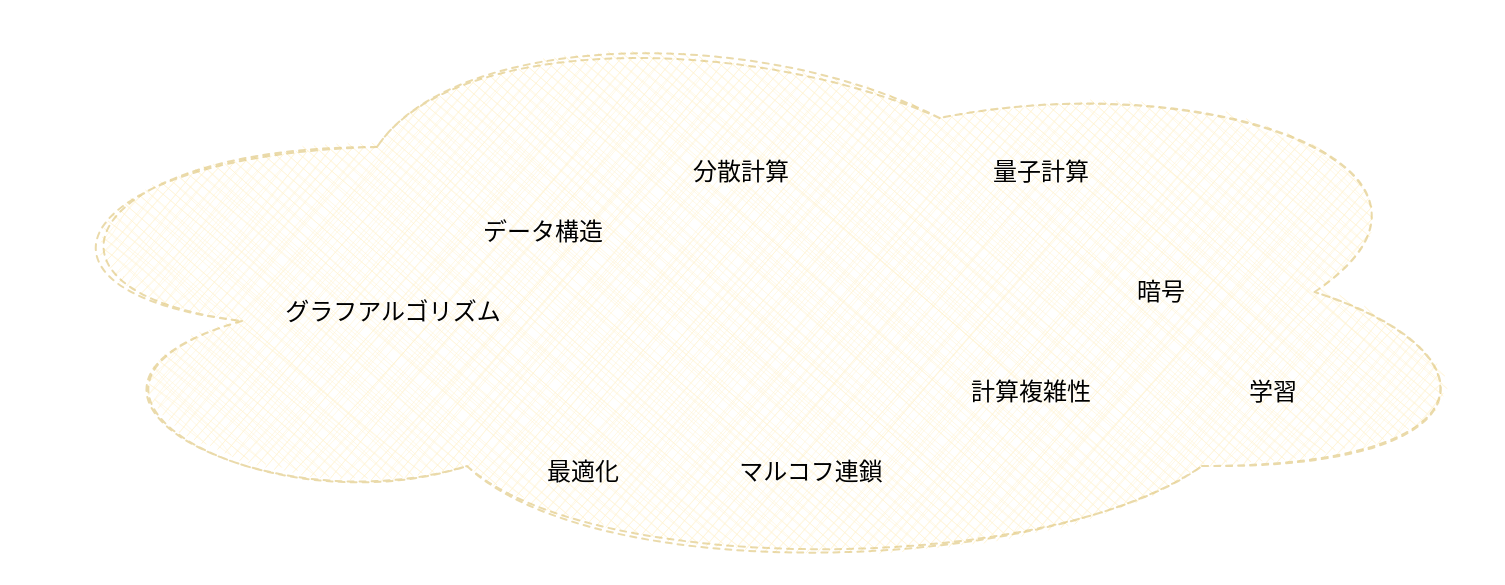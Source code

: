<mxfile>
    <diagram id="VulOfIu64BJfvJWir7ll" name="ページ1">
        <mxGraphModel dx="614" dy="561" grid="1" gridSize="10" guides="1" tooltips="1" connect="1" arrows="1" fold="1" page="1" pageScale="1" pageWidth="827" pageHeight="1169" math="0" shadow="0">
            <root>
                <mxCell id="0"/>
                <mxCell id="1" parent="0"/>
                <mxCell id="3" value="" style="ellipse;shape=cloud;whiteSpace=wrap;html=1;fillColor=#fff2cc;strokeColor=#d6b656;fillStyle=cross-hatch;dashed=1;opacity=50;sketch=1;curveFitting=1;jiggle=2;" vertex="1" parent="1">
                    <mxGeometry x="10" y="150" width="750" height="290" as="geometry"/>
                </mxCell>
                <mxCell id="4" value="最適化" style="text;html=1;align=center;verticalAlign=middle;resizable=0;points=[];autosize=1;strokeColor=none;fillColor=none;" vertex="1" parent="1">
                    <mxGeometry x="270" y="370" width="60" height="30" as="geometry"/>
                </mxCell>
                <mxCell id="5" value="グラフアルゴリズム" style="text;html=1;align=center;verticalAlign=middle;resizable=0;points=[];autosize=1;strokeColor=none;fillColor=none;" vertex="1" parent="1">
                    <mxGeometry x="140" y="290" width="130" height="30" as="geometry"/>
                </mxCell>
                <mxCell id="6" value="計算複雑性" style="text;html=1;align=center;verticalAlign=middle;resizable=0;points=[];autosize=1;strokeColor=none;fillColor=none;" vertex="1" parent="1">
                    <mxGeometry x="484" y="330" width="80" height="30" as="geometry"/>
                </mxCell>
                <mxCell id="7" value="分散計算" style="text;html=1;align=center;verticalAlign=middle;resizable=0;points=[];autosize=1;strokeColor=none;fillColor=none;" vertex="1" parent="1">
                    <mxGeometry x="344" y="220" width="70" height="30" as="geometry"/>
                </mxCell>
                <mxCell id="8" value="量子計算" style="text;html=1;align=center;verticalAlign=middle;resizable=0;points=[];autosize=1;strokeColor=none;fillColor=none;" vertex="1" parent="1">
                    <mxGeometry x="494" y="220" width="70" height="30" as="geometry"/>
                </mxCell>
                <mxCell id="9" value="暗号" style="text;html=1;align=center;verticalAlign=middle;resizable=0;points=[];autosize=1;strokeColor=none;fillColor=none;" vertex="1" parent="1">
                    <mxGeometry x="564" y="280" width="50" height="30" as="geometry"/>
                </mxCell>
                <mxCell id="10" value="マルコフ連鎖" style="text;html=1;align=center;verticalAlign=middle;resizable=0;points=[];autosize=1;strokeColor=none;fillColor=none;" vertex="1" parent="1">
                    <mxGeometry x="369" y="370" width="90" height="30" as="geometry"/>
                </mxCell>
                <mxCell id="11" value="学習" style="text;html=1;align=center;verticalAlign=middle;resizable=0;points=[];autosize=1;strokeColor=none;fillColor=none;" vertex="1" parent="1">
                    <mxGeometry x="620" y="330" width="50" height="30" as="geometry"/>
                </mxCell>
                <mxCell id="12" value="データ構造" style="text;html=1;align=center;verticalAlign=middle;resizable=0;points=[];autosize=1;strokeColor=none;fillColor=none;" vertex="1" parent="1">
                    <mxGeometry x="240" y="250" width="80" height="30" as="geometry"/>
                </mxCell>
            </root>
        </mxGraphModel>
    </diagram>
</mxfile>